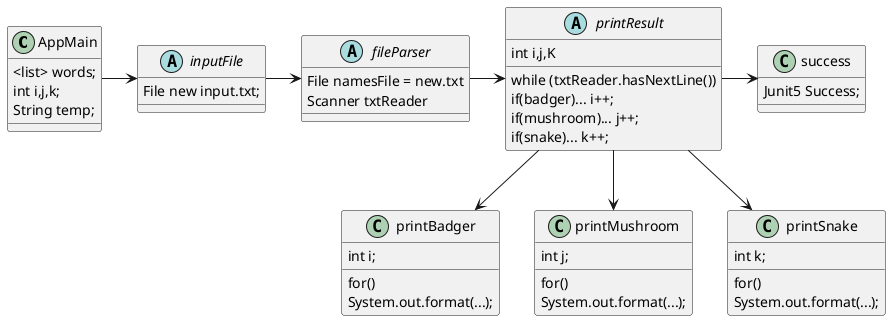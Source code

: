 @startuml
'https://plantuml.com/class-diagram

AppMain -> inputFile
inputFile -> fileParser
fileParser -> printResult
printResult --> printBadger
printResult --> printMushroom
printResult --> printSnake
printResult -> success

abstract fileParser{
    File namesFile = new.txt
    Scanner txtReader
}

abstract printResult
{
    int i,j,K
    while (txtReader.hasNextLine())
         if(badger)... i++;
         if(mushroom)... j++;
         if(snake)... k++;
}

Class printBadger{
    int i;
    for()
    System.out.format(...);
}

Class printMushroom{
    int j;
    for()
    System.out.format(...);
}

Class printSnake{
    int k;
    for()
    System.out.format(...);
}

abstract inputFile{
    File new input.txt;

}

class success{
    Junit5 Success;
}

class AppMain {
<list> words;
int i,j,k;
String temp;
}


@enduml